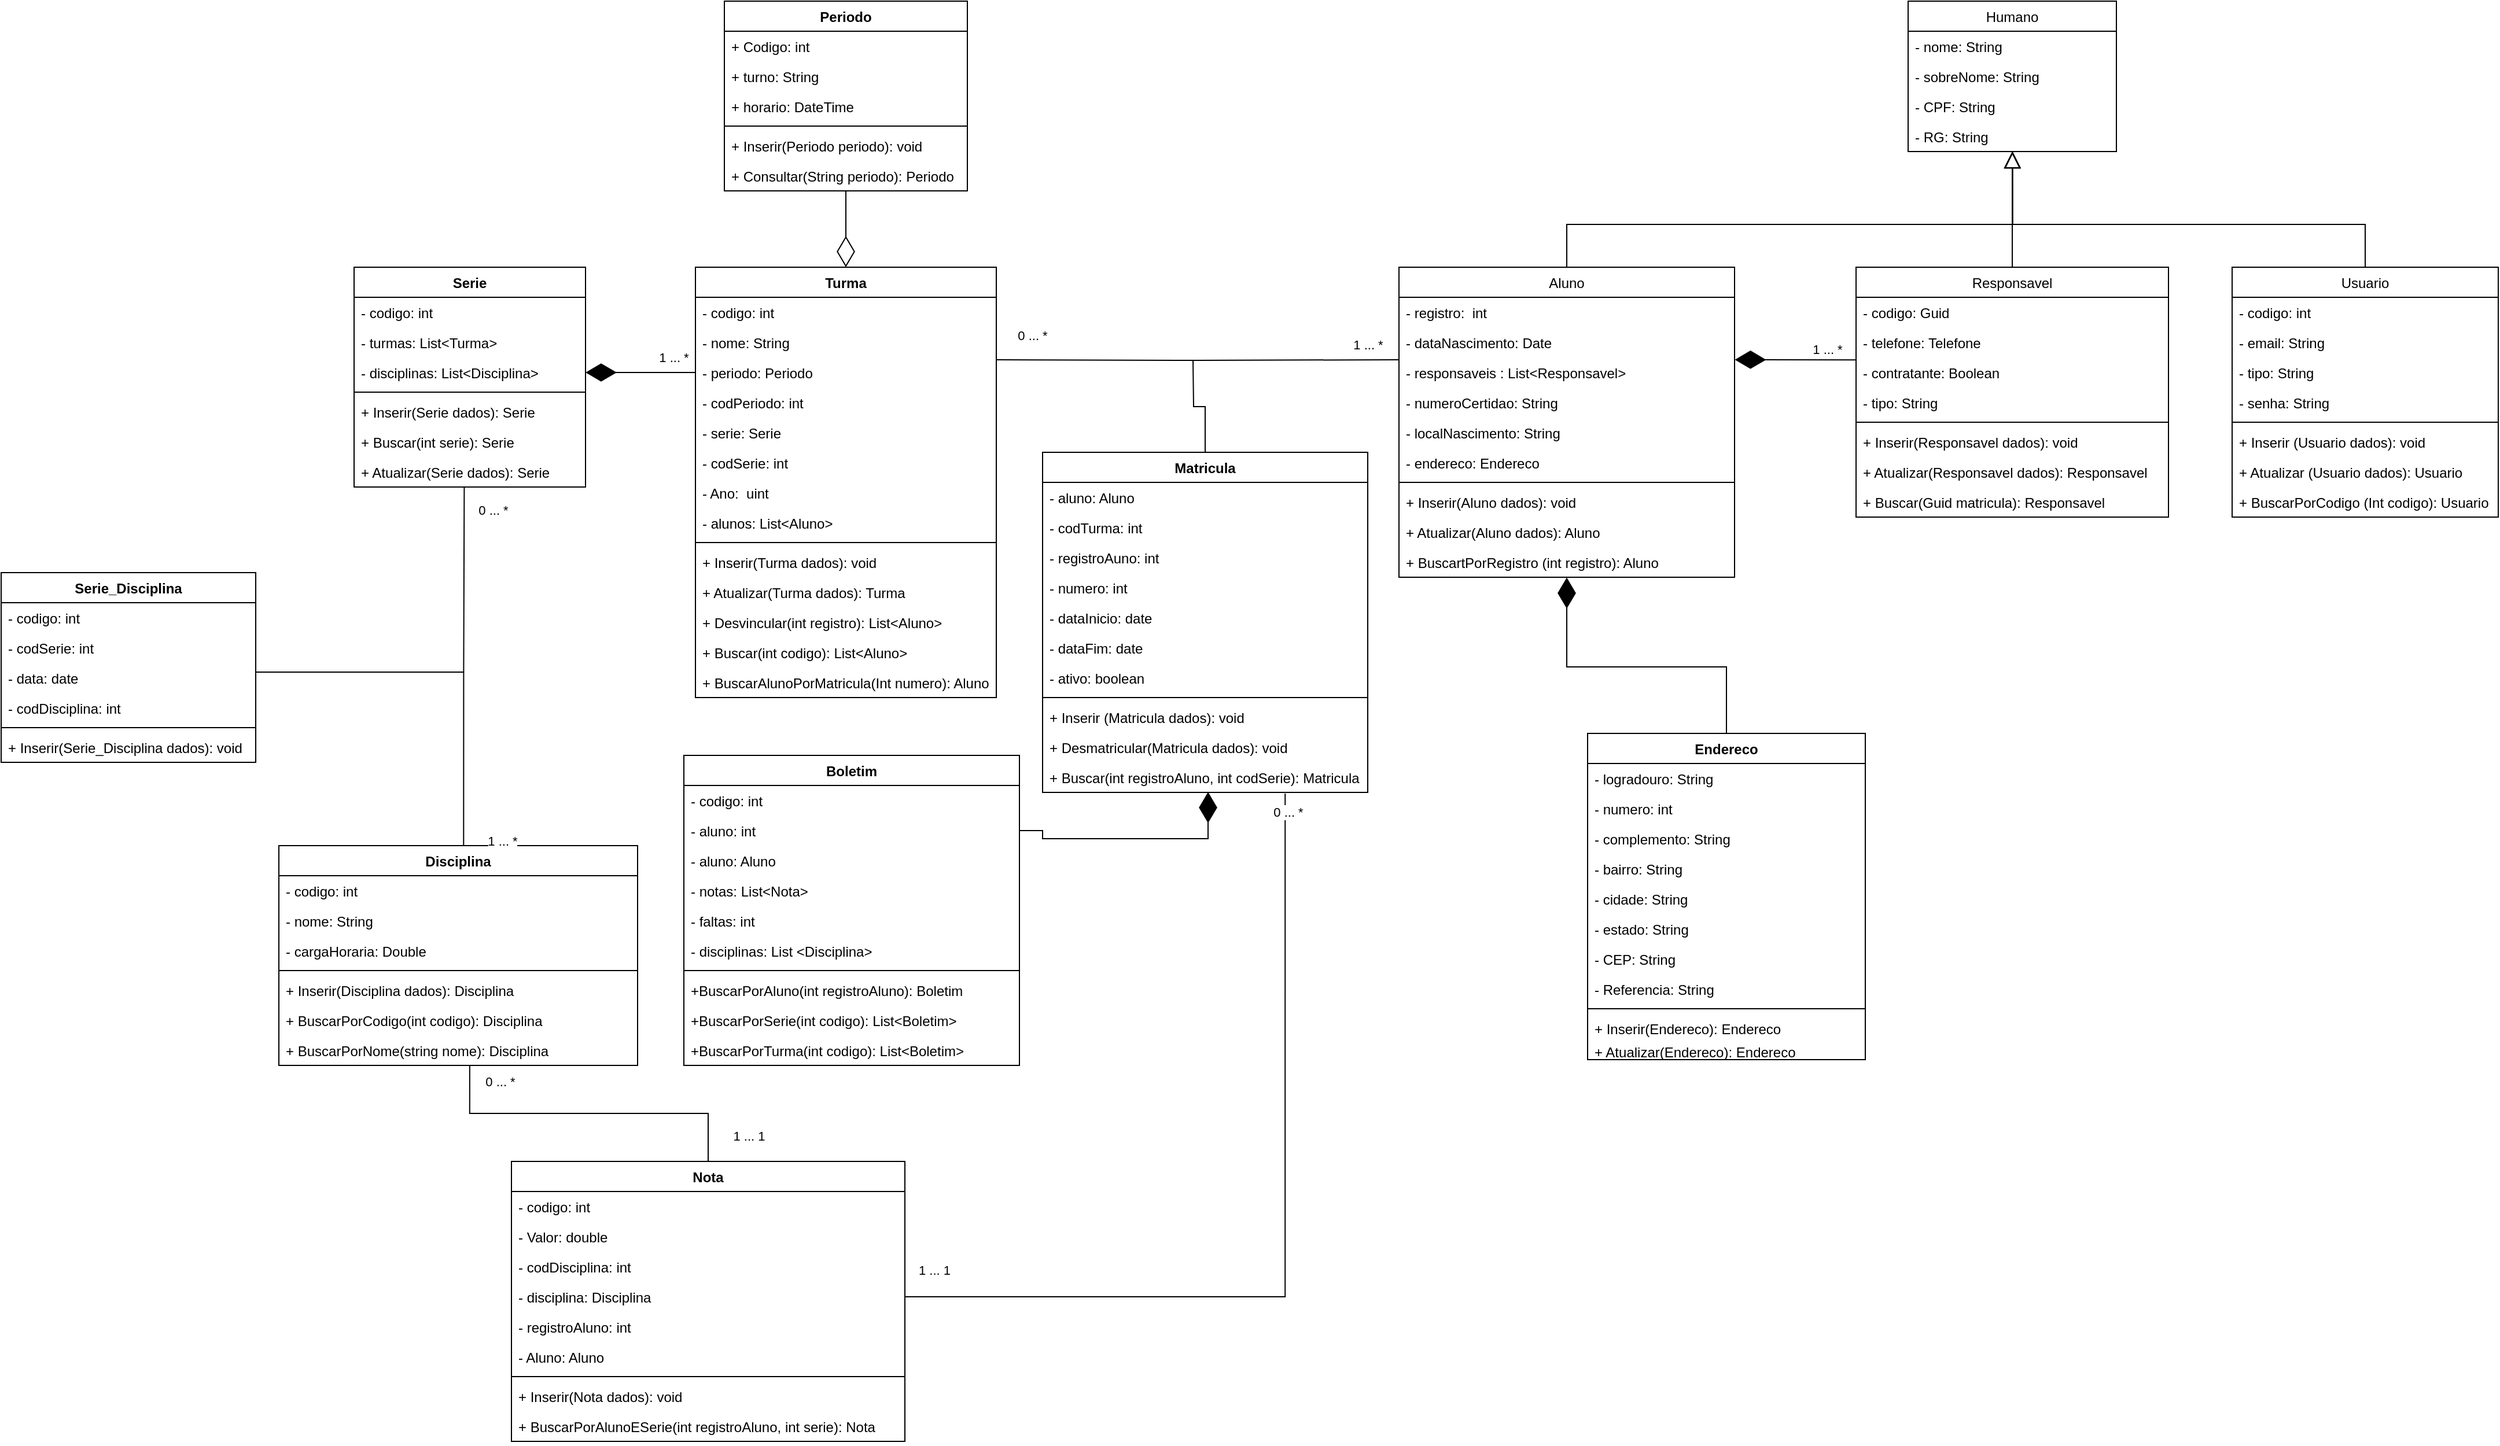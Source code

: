 <mxfile version="20.3.0" type="device"><diagram id="iAGap1rDJ2DINEUSH0aM" name="Página-1"><mxGraphModel dx="868" dy="545" grid="1" gridSize="10" guides="1" tooltips="1" connect="1" arrows="1" fold="1" page="1" pageScale="1" pageWidth="2336" pageHeight="1654" math="0" shadow="0"><root><mxCell id="0"/><mxCell id="1" parent="0"/><mxCell id="8c27EUc509oaUh3fl_Q9-370" value="Humano" style="swimlane;fontStyle=0;childLayout=stackLayout;horizontal=1;startSize=26;fillColor=none;horizontalStack=0;resizeParent=1;resizeParentMax=0;resizeLast=0;collapsible=1;marginBottom=0;" parent="1" vertex="1"><mxGeometry x="1737" y="367" width="180" height="130" as="geometry"/></mxCell><mxCell id="8c27EUc509oaUh3fl_Q9-371" value="- nome: String" style="text;strokeColor=none;fillColor=none;align=left;verticalAlign=top;spacingLeft=4;spacingRight=4;overflow=hidden;rotatable=0;points=[[0,0.5],[1,0.5]];portConstraint=eastwest;" parent="8c27EUc509oaUh3fl_Q9-370" vertex="1"><mxGeometry y="26" width="180" height="26" as="geometry"/></mxCell><mxCell id="8c27EUc509oaUh3fl_Q9-372" value="- sobreNome: String" style="text;strokeColor=none;fillColor=none;align=left;verticalAlign=top;spacingLeft=4;spacingRight=4;overflow=hidden;rotatable=0;points=[[0,0.5],[1,0.5]];portConstraint=eastwest;" parent="8c27EUc509oaUh3fl_Q9-370" vertex="1"><mxGeometry y="52" width="180" height="26" as="geometry"/></mxCell><mxCell id="8c27EUc509oaUh3fl_Q9-373" value="- CPF: String&#10;" style="text;strokeColor=none;fillColor=none;align=left;verticalAlign=top;spacingLeft=4;spacingRight=4;overflow=hidden;rotatable=0;points=[[0,0.5],[1,0.5]];portConstraint=eastwest;" parent="8c27EUc509oaUh3fl_Q9-370" vertex="1"><mxGeometry y="78" width="180" height="26" as="geometry"/></mxCell><mxCell id="8c27EUc509oaUh3fl_Q9-374" value="- RG: String" style="text;strokeColor=none;fillColor=none;align=left;verticalAlign=top;spacingLeft=4;spacingRight=4;overflow=hidden;rotatable=0;points=[[0,0.5],[1,0.5]];portConstraint=eastwest;" parent="8c27EUc509oaUh3fl_Q9-370" vertex="1"><mxGeometry y="104" width="180" height="26" as="geometry"/></mxCell><mxCell id="8c27EUc509oaUh3fl_Q9-375" style="edgeStyle=orthogonalEdgeStyle;rounded=0;orthogonalLoop=1;jettySize=auto;html=1;exitX=0.5;exitY=0;exitDx=0;exitDy=0;entryX=0.502;entryY=1;entryDx=0;entryDy=0;entryPerimeter=0;endArrow=block;endFill=0;endSize=12;" parent="1" source="8c27EUc509oaUh3fl_Q9-376" target="8c27EUc509oaUh3fl_Q9-374" edge="1"><mxGeometry relative="1" as="geometry"><Array as="points"><mxPoint x="2132" y="560"/><mxPoint x="1827" y="560"/></Array></mxGeometry></mxCell><mxCell id="8c27EUc509oaUh3fl_Q9-376" value="Usuario" style="swimlane;fontStyle=0;align=center;verticalAlign=top;childLayout=stackLayout;horizontal=1;startSize=26;horizontalStack=0;resizeParent=1;resizeParentMax=0;resizeLast=0;collapsible=1;marginBottom=0;" parent="1" vertex="1"><mxGeometry x="2017" y="597" width="230" height="216" as="geometry"/></mxCell><mxCell id="8c27EUc509oaUh3fl_Q9-377" value="- codigo: int" style="text;strokeColor=none;fillColor=none;align=left;verticalAlign=top;spacingLeft=4;spacingRight=4;overflow=hidden;rotatable=0;points=[[0,0.5],[1,0.5]];portConstraint=eastwest;" parent="8c27EUc509oaUh3fl_Q9-376" vertex="1"><mxGeometry y="26" width="230" height="26" as="geometry"/></mxCell><mxCell id="8c27EUc509oaUh3fl_Q9-378" value="- email: String" style="text;strokeColor=none;fillColor=none;align=left;verticalAlign=top;spacingLeft=4;spacingRight=4;overflow=hidden;rotatable=0;points=[[0,0.5],[1,0.5]];portConstraint=eastwest;" parent="8c27EUc509oaUh3fl_Q9-376" vertex="1"><mxGeometry y="52" width="230" height="26" as="geometry"/></mxCell><mxCell id="8c27EUc509oaUh3fl_Q9-379" value="- tipo: String" style="text;strokeColor=none;fillColor=none;align=left;verticalAlign=top;spacingLeft=4;spacingRight=4;overflow=hidden;rotatable=0;points=[[0,0.5],[1,0.5]];portConstraint=eastwest;" parent="8c27EUc509oaUh3fl_Q9-376" vertex="1"><mxGeometry y="78" width="230" height="26" as="geometry"/></mxCell><mxCell id="8c27EUc509oaUh3fl_Q9-380" value="- senha: String" style="text;strokeColor=none;fillColor=none;align=left;verticalAlign=top;spacingLeft=4;spacingRight=4;overflow=hidden;rotatable=0;points=[[0,0.5],[1,0.5]];portConstraint=eastwest;" parent="8c27EUc509oaUh3fl_Q9-376" vertex="1"><mxGeometry y="104" width="230" height="26" as="geometry"/></mxCell><mxCell id="8c27EUc509oaUh3fl_Q9-381" value="" style="line;strokeWidth=1;fillColor=none;align=left;verticalAlign=middle;spacingTop=-1;spacingLeft=3;spacingRight=3;rotatable=0;labelPosition=right;points=[];portConstraint=eastwest;strokeColor=inherit;" parent="8c27EUc509oaUh3fl_Q9-376" vertex="1"><mxGeometry y="130" width="230" height="8" as="geometry"/></mxCell><mxCell id="8c27EUc509oaUh3fl_Q9-382" value="+ Inserir (Usuario dados): void" style="text;strokeColor=none;fillColor=none;align=left;verticalAlign=top;spacingLeft=4;spacingRight=4;overflow=hidden;rotatable=0;points=[[0,0.5],[1,0.5]];portConstraint=eastwest;" parent="8c27EUc509oaUh3fl_Q9-376" vertex="1"><mxGeometry y="138" width="230" height="26" as="geometry"/></mxCell><mxCell id="8c27EUc509oaUh3fl_Q9-383" value="+ Atualizar (Usuario dados): Usuario" style="text;strokeColor=none;fillColor=none;align=left;verticalAlign=top;spacingLeft=4;spacingRight=4;overflow=hidden;rotatable=0;points=[[0,0.5],[1,0.5]];portConstraint=eastwest;" parent="8c27EUc509oaUh3fl_Q9-376" vertex="1"><mxGeometry y="164" width="230" height="26" as="geometry"/></mxCell><mxCell id="8c27EUc509oaUh3fl_Q9-384" value="+ BuscarPorCodigo (Int codigo): Usuario" style="text;strokeColor=none;fillColor=none;align=left;verticalAlign=top;spacingLeft=4;spacingRight=4;overflow=hidden;rotatable=0;points=[[0,0.5],[1,0.5]];portConstraint=eastwest;" parent="8c27EUc509oaUh3fl_Q9-376" vertex="1"><mxGeometry y="190" width="230" height="26" as="geometry"/></mxCell><mxCell id="8c27EUc509oaUh3fl_Q9-385" value="" style="endArrow=diamondThin;endFill=1;endSize=24;html=1;rounded=0;jumpSize=13;entryX=1.001;entryY=0.075;entryDx=0;entryDy=0;entryPerimeter=0;exitX=-0.001;exitY=0.081;exitDx=0;exitDy=0;exitPerimeter=0;" parent="1" source="8c27EUc509oaUh3fl_Q9-402" target="8c27EUc509oaUh3fl_Q9-391" edge="1"><mxGeometry width="160" relative="1" as="geometry"><mxPoint x="1687" y="680" as="sourcePoint"/><mxPoint x="1607" y="680" as="targetPoint"/></mxGeometry></mxCell><mxCell id="8c27EUc509oaUh3fl_Q9-386" value="1 ... *" style="edgeLabel;html=1;align=center;verticalAlign=middle;resizable=0;points=[];" parent="8c27EUc509oaUh3fl_Q9-385" vertex="1" connectable="0"><mxGeometry x="-0.461" y="-1" relative="1" as="geometry"><mxPoint x="3" y="-8" as="offset"/></mxGeometry></mxCell><mxCell id="8c27EUc509oaUh3fl_Q9-387" value="" style="group" parent="1" vertex="1" connectable="0"><mxGeometry x="1297" y="597" width="290" height="240" as="geometry"/></mxCell><mxCell id="8c27EUc509oaUh3fl_Q9-388" value="Aluno" style="swimlane;fontStyle=0;childLayout=stackLayout;horizontal=1;startSize=26;fillColor=none;horizontalStack=0;resizeParent=1;resizeParentMax=0;resizeLast=0;collapsible=1;marginBottom=0;" parent="8c27EUc509oaUh3fl_Q9-387" vertex="1"><mxGeometry width="290" height="268" as="geometry"/></mxCell><mxCell id="8c27EUc509oaUh3fl_Q9-389" value="- registro:  int" style="text;strokeColor=none;fillColor=none;align=left;verticalAlign=top;spacingLeft=4;spacingRight=4;overflow=hidden;rotatable=0;points=[[0,0.5],[1,0.5]];portConstraint=eastwest;" parent="8c27EUc509oaUh3fl_Q9-388" vertex="1"><mxGeometry y="26" width="290" height="26" as="geometry"/></mxCell><mxCell id="8c27EUc509oaUh3fl_Q9-390" value="- dataNascimento: Date" style="text;strokeColor=none;fillColor=none;align=left;verticalAlign=top;spacingLeft=4;spacingRight=4;overflow=hidden;rotatable=0;points=[[0,0.5],[1,0.5]];portConstraint=eastwest;" parent="8c27EUc509oaUh3fl_Q9-388" vertex="1"><mxGeometry y="52" width="290" height="26" as="geometry"/></mxCell><mxCell id="8c27EUc509oaUh3fl_Q9-391" value="- responsaveis : List&lt;Responsavel&gt;" style="text;strokeColor=none;fillColor=none;align=left;verticalAlign=top;spacingLeft=4;spacingRight=4;overflow=hidden;rotatable=0;points=[[0,0.5],[1,0.5]];portConstraint=eastwest;" parent="8c27EUc509oaUh3fl_Q9-388" vertex="1"><mxGeometry y="78" width="290" height="26" as="geometry"/></mxCell><mxCell id="8c27EUc509oaUh3fl_Q9-392" value="- numeroCertidao: String" style="text;strokeColor=none;fillColor=none;align=left;verticalAlign=top;spacingLeft=4;spacingRight=4;overflow=hidden;rotatable=0;points=[[0,0.5],[1,0.5]];portConstraint=eastwest;" parent="8c27EUc509oaUh3fl_Q9-388" vertex="1"><mxGeometry y="104" width="290" height="26" as="geometry"/></mxCell><mxCell id="8c27EUc509oaUh3fl_Q9-393" value="- localNascimento: String" style="text;strokeColor=none;fillColor=none;align=left;verticalAlign=top;spacingLeft=4;spacingRight=4;overflow=hidden;rotatable=0;points=[[0,0.5],[1,0.5]];portConstraint=eastwest;" parent="8c27EUc509oaUh3fl_Q9-388" vertex="1"><mxGeometry y="130" width="290" height="26" as="geometry"/></mxCell><mxCell id="8c27EUc509oaUh3fl_Q9-394" value="- endereco: Endereco" style="text;strokeColor=none;fillColor=none;align=left;verticalAlign=top;spacingLeft=4;spacingRight=4;overflow=hidden;rotatable=0;points=[[0,0.5],[1,0.5]];portConstraint=eastwest;" parent="8c27EUc509oaUh3fl_Q9-388" vertex="1"><mxGeometry y="156" width="290" height="26" as="geometry"/></mxCell><mxCell id="8c27EUc509oaUh3fl_Q9-500" value="" style="line;strokeWidth=1;fillColor=none;align=left;verticalAlign=middle;spacingTop=-1;spacingLeft=3;spacingRight=3;rotatable=0;labelPosition=right;points=[];portConstraint=eastwest;strokeColor=inherit;" parent="8c27EUc509oaUh3fl_Q9-388" vertex="1"><mxGeometry y="182" width="290" height="8" as="geometry"/></mxCell><mxCell id="8c27EUc509oaUh3fl_Q9-396" value="+ Inserir(Aluno dados): void" style="text;strokeColor=none;fillColor=none;align=left;verticalAlign=top;spacingLeft=4;spacingRight=4;overflow=hidden;rotatable=0;points=[[0,0.5],[1,0.5]];portConstraint=eastwest;" parent="8c27EUc509oaUh3fl_Q9-388" vertex="1"><mxGeometry y="190" width="290" height="26" as="geometry"/></mxCell><mxCell id="8c27EUc509oaUh3fl_Q9-499" value="+ Atualizar(Aluno dados): Aluno" style="text;strokeColor=none;fillColor=none;align=left;verticalAlign=top;spacingLeft=4;spacingRight=4;overflow=hidden;rotatable=0;points=[[0,0.5],[1,0.5]];portConstraint=eastwest;" parent="8c27EUc509oaUh3fl_Q9-388" vertex="1"><mxGeometry y="216" width="290" height="26" as="geometry"/></mxCell><mxCell id="8c27EUc509oaUh3fl_Q9-395" value="+ BuscartPorRegistro (int registro): Aluno" style="text;strokeColor=none;fillColor=none;align=left;verticalAlign=top;spacingLeft=4;spacingRight=4;overflow=hidden;rotatable=0;points=[[0,0.5],[1,0.5]];portConstraint=eastwest;" parent="8c27EUc509oaUh3fl_Q9-388" vertex="1"><mxGeometry y="242" width="290" height="26" as="geometry"/></mxCell><mxCell id="8c27EUc509oaUh3fl_Q9-398" value="" style="group" parent="1" vertex="1" connectable="0"><mxGeometry x="1692" y="597" width="270" height="210" as="geometry"/></mxCell><mxCell id="8c27EUc509oaUh3fl_Q9-399" value="Responsavel" style="swimlane;fontStyle=0;childLayout=stackLayout;horizontal=1;startSize=26;fillColor=none;horizontalStack=0;resizeParent=1;resizeParentMax=0;resizeLast=0;collapsible=1;marginBottom=0;" parent="8c27EUc509oaUh3fl_Q9-398" vertex="1"><mxGeometry width="270" height="216" as="geometry"/></mxCell><mxCell id="8c27EUc509oaUh3fl_Q9-400" value="- codigo: Guid&#10;" style="text;strokeColor=none;fillColor=none;align=left;verticalAlign=top;spacingLeft=4;spacingRight=4;overflow=hidden;rotatable=0;points=[[0,0.5],[1,0.5]];portConstraint=eastwest;" parent="8c27EUc509oaUh3fl_Q9-399" vertex="1"><mxGeometry y="26" width="270" height="26" as="geometry"/></mxCell><mxCell id="8c27EUc509oaUh3fl_Q9-401" value="- telefone: Telefone" style="text;strokeColor=none;fillColor=none;align=left;verticalAlign=top;spacingLeft=4;spacingRight=4;overflow=hidden;rotatable=0;points=[[0,0.5],[1,0.5]];portConstraint=eastwest;" parent="8c27EUc509oaUh3fl_Q9-399" vertex="1"><mxGeometry y="52" width="270" height="26" as="geometry"/></mxCell><mxCell id="8c27EUc509oaUh3fl_Q9-402" value="- contratante: Boolean" style="text;strokeColor=none;fillColor=none;align=left;verticalAlign=top;spacingLeft=4;spacingRight=4;overflow=hidden;rotatable=0;points=[[0,0.5],[1,0.5]];portConstraint=eastwest;" parent="8c27EUc509oaUh3fl_Q9-399" vertex="1"><mxGeometry y="78" width="270" height="26" as="geometry"/></mxCell><mxCell id="8c27EUc509oaUh3fl_Q9-403" value="- tipo: String" style="text;strokeColor=none;fillColor=none;align=left;verticalAlign=top;spacingLeft=4;spacingRight=4;overflow=hidden;rotatable=0;points=[[0,0.5],[1,0.5]];portConstraint=eastwest;" parent="8c27EUc509oaUh3fl_Q9-399" vertex="1"><mxGeometry y="104" width="270" height="26" as="geometry"/></mxCell><mxCell id="8c27EUc509oaUh3fl_Q9-515" value="" style="line;strokeWidth=1;fillColor=none;align=left;verticalAlign=middle;spacingTop=-1;spacingLeft=3;spacingRight=3;rotatable=0;labelPosition=right;points=[];portConstraint=eastwest;strokeColor=inherit;" parent="8c27EUc509oaUh3fl_Q9-399" vertex="1"><mxGeometry y="130" width="270" height="8" as="geometry"/></mxCell><mxCell id="8c27EUc509oaUh3fl_Q9-496" value="+ Inserir(Responsavel dados): void" style="text;strokeColor=none;fillColor=none;align=left;verticalAlign=top;spacingLeft=4;spacingRight=4;overflow=hidden;rotatable=0;points=[[0,0.5],[1,0.5]];portConstraint=eastwest;" parent="8c27EUc509oaUh3fl_Q9-399" vertex="1"><mxGeometry y="138" width="270" height="26" as="geometry"/></mxCell><mxCell id="8c27EUc509oaUh3fl_Q9-497" value="+ Atualizar(Responsavel dados): Responsavel" style="text;strokeColor=none;fillColor=none;align=left;verticalAlign=top;spacingLeft=4;spacingRight=4;overflow=hidden;rotatable=0;points=[[0,0.5],[1,0.5]];portConstraint=eastwest;" parent="8c27EUc509oaUh3fl_Q9-399" vertex="1"><mxGeometry y="164" width="270" height="26" as="geometry"/></mxCell><mxCell id="8c27EUc509oaUh3fl_Q9-498" value="+ Buscar(Guid matricula): Responsavel" style="text;strokeColor=none;fillColor=none;align=left;verticalAlign=top;spacingLeft=4;spacingRight=4;overflow=hidden;rotatable=0;points=[[0,0.5],[1,0.5]];portConstraint=eastwest;" parent="8c27EUc509oaUh3fl_Q9-399" vertex="1"><mxGeometry y="190" width="270" height="26" as="geometry"/></mxCell><mxCell id="8c27EUc509oaUh3fl_Q9-405" style="edgeStyle=orthogonalEdgeStyle;rounded=0;orthogonalLoop=1;jettySize=auto;html=1;exitX=0.5;exitY=0;exitDx=0;exitDy=0;entryX=0.5;entryY=1;entryDx=0;entryDy=0;entryPerimeter=0;endArrow=block;endFill=0;endSize=12;" parent="1" source="8c27EUc509oaUh3fl_Q9-388" target="8c27EUc509oaUh3fl_Q9-374" edge="1"><mxGeometry relative="1" as="geometry"><Array as="points"><mxPoint x="1442" y="560"/><mxPoint x="1827" y="560"/></Array></mxGeometry></mxCell><mxCell id="8c27EUc509oaUh3fl_Q9-406" style="edgeStyle=orthogonalEdgeStyle;rounded=0;orthogonalLoop=1;jettySize=auto;html=1;exitX=0.5;exitY=0;exitDx=0;exitDy=0;endArrow=block;endFill=0;endSize=12;" parent="1" source="8c27EUc509oaUh3fl_Q9-399" edge="1"><mxGeometry relative="1" as="geometry"><mxPoint x="1827" y="497" as="targetPoint"/></mxGeometry></mxCell><mxCell id="8c27EUc509oaUh3fl_Q9-501" style="edgeStyle=orthogonalEdgeStyle;rounded=0;orthogonalLoop=1;jettySize=auto;html=1;entryX=0.5;entryY=1.008;entryDx=0;entryDy=0;entryPerimeter=0;endArrow=diamondThin;endFill=1;endSize=24;" parent="1" source="8c27EUc509oaUh3fl_Q9-407" target="8c27EUc509oaUh3fl_Q9-395" edge="1"><mxGeometry relative="1" as="geometry"/></mxCell><mxCell id="8c27EUc509oaUh3fl_Q9-407" value="Endereco" style="swimlane;fontStyle=1;align=center;verticalAlign=top;childLayout=stackLayout;horizontal=1;startSize=26;horizontalStack=0;resizeParent=1;resizeParentMax=0;resizeLast=0;collapsible=1;marginBottom=0;" parent="1" vertex="1"><mxGeometry x="1460" y="1000" width="240" height="282" as="geometry"/></mxCell><mxCell id="8c27EUc509oaUh3fl_Q9-408" value="- logradouro: String&#10;" style="text;strokeColor=none;fillColor=none;align=left;verticalAlign=top;spacingLeft=4;spacingRight=4;overflow=hidden;rotatable=0;points=[[0,0.5],[1,0.5]];portConstraint=eastwest;" parent="8c27EUc509oaUh3fl_Q9-407" vertex="1"><mxGeometry y="26" width="240" height="26" as="geometry"/></mxCell><mxCell id="8c27EUc509oaUh3fl_Q9-409" value="- numero: int&#10;" style="text;strokeColor=none;fillColor=none;align=left;verticalAlign=top;spacingLeft=4;spacingRight=4;overflow=hidden;rotatable=0;points=[[0,0.5],[1,0.5]];portConstraint=eastwest;" parent="8c27EUc509oaUh3fl_Q9-407" vertex="1"><mxGeometry y="52" width="240" height="26" as="geometry"/></mxCell><mxCell id="8c27EUc509oaUh3fl_Q9-410" value="- complemento: String&#10;" style="text;strokeColor=none;fillColor=none;align=left;verticalAlign=top;spacingLeft=4;spacingRight=4;overflow=hidden;rotatable=0;points=[[0,0.5],[1,0.5]];portConstraint=eastwest;" parent="8c27EUc509oaUh3fl_Q9-407" vertex="1"><mxGeometry y="78" width="240" height="26" as="geometry"/></mxCell><mxCell id="8c27EUc509oaUh3fl_Q9-411" value="- bairro: String&#10;" style="text;strokeColor=none;fillColor=none;align=left;verticalAlign=top;spacingLeft=4;spacingRight=4;overflow=hidden;rotatable=0;points=[[0,0.5],[1,0.5]];portConstraint=eastwest;" parent="8c27EUc509oaUh3fl_Q9-407" vertex="1"><mxGeometry y="104" width="240" height="26" as="geometry"/></mxCell><mxCell id="8c27EUc509oaUh3fl_Q9-412" value="- cidade: String&#10;" style="text;strokeColor=none;fillColor=none;align=left;verticalAlign=top;spacingLeft=4;spacingRight=4;overflow=hidden;rotatable=0;points=[[0,0.5],[1,0.5]];portConstraint=eastwest;" parent="8c27EUc509oaUh3fl_Q9-407" vertex="1"><mxGeometry y="130" width="240" height="26" as="geometry"/></mxCell><mxCell id="8c27EUc509oaUh3fl_Q9-413" value="- estado: String&#10;" style="text;strokeColor=none;fillColor=none;align=left;verticalAlign=top;spacingLeft=4;spacingRight=4;overflow=hidden;rotatable=0;points=[[0,0.5],[1,0.5]];portConstraint=eastwest;" parent="8c27EUc509oaUh3fl_Q9-407" vertex="1"><mxGeometry y="156" width="240" height="26" as="geometry"/></mxCell><mxCell id="8c27EUc509oaUh3fl_Q9-414" value="- CEP: String&#10;" style="text;strokeColor=none;fillColor=none;align=left;verticalAlign=top;spacingLeft=4;spacingRight=4;overflow=hidden;rotatable=0;points=[[0,0.5],[1,0.5]];portConstraint=eastwest;" parent="8c27EUc509oaUh3fl_Q9-407" vertex="1"><mxGeometry y="182" width="240" height="26" as="geometry"/></mxCell><mxCell id="8c27EUc509oaUh3fl_Q9-415" value="- Referencia: String&#10;" style="text;strokeColor=none;fillColor=none;align=left;verticalAlign=top;spacingLeft=4;spacingRight=4;overflow=hidden;rotatable=0;points=[[0,0.5],[1,0.5]];portConstraint=eastwest;" parent="8c27EUc509oaUh3fl_Q9-407" vertex="1"><mxGeometry y="208" width="240" height="26" as="geometry"/></mxCell><mxCell id="8c27EUc509oaUh3fl_Q9-416" value="" style="line;strokeWidth=1;fillColor=none;align=left;verticalAlign=middle;spacingTop=-1;spacingLeft=3;spacingRight=3;rotatable=0;labelPosition=right;points=[];portConstraint=eastwest;strokeColor=inherit;" parent="8c27EUc509oaUh3fl_Q9-407" vertex="1"><mxGeometry y="234" width="240" height="8" as="geometry"/></mxCell><mxCell id="8c27EUc509oaUh3fl_Q9-417" value="+ Inserir(Endereco): Endereco" style="text;strokeColor=none;fillColor=none;align=left;verticalAlign=top;spacingLeft=4;spacingRight=4;overflow=hidden;rotatable=0;points=[[0,0.5],[1,0.5]];portConstraint=eastwest;" parent="8c27EUc509oaUh3fl_Q9-407" vertex="1"><mxGeometry y="242" width="240" height="20" as="geometry"/></mxCell><mxCell id="8c27EUc509oaUh3fl_Q9-418" value="+ Atualizar(Endereco): Endereco" style="text;strokeColor=none;fillColor=none;align=left;verticalAlign=top;spacingLeft=4;spacingRight=4;overflow=hidden;rotatable=0;points=[[0,0.5],[1,0.5]];portConstraint=eastwest;" parent="8c27EUc509oaUh3fl_Q9-407" vertex="1"><mxGeometry y="262" width="240" height="20" as="geometry"/></mxCell><mxCell id="8c27EUc509oaUh3fl_Q9-420" value="Serie" style="swimlane;fontStyle=1;align=center;verticalAlign=top;childLayout=stackLayout;horizontal=1;startSize=26;horizontalStack=0;resizeParent=1;resizeParentMax=0;resizeLast=0;collapsible=1;marginBottom=0;" parent="1" vertex="1"><mxGeometry x="394" y="597" width="200" height="190" as="geometry"/></mxCell><mxCell id="8c27EUc509oaUh3fl_Q9-421" value="- codigo: int&#10;" style="text;strokeColor=none;fillColor=none;align=left;verticalAlign=top;spacingLeft=4;spacingRight=4;overflow=hidden;rotatable=0;points=[[0,0.5],[1,0.5]];portConstraint=eastwest;" parent="8c27EUc509oaUh3fl_Q9-420" vertex="1"><mxGeometry y="26" width="200" height="26" as="geometry"/></mxCell><mxCell id="8c27EUc509oaUh3fl_Q9-422" value="- turmas: List&lt;Turma&gt;&#10;" style="text;strokeColor=none;fillColor=none;align=left;verticalAlign=top;spacingLeft=4;spacingRight=4;overflow=hidden;rotatable=0;points=[[0,0.5],[1,0.5]];portConstraint=eastwest;" parent="8c27EUc509oaUh3fl_Q9-420" vertex="1"><mxGeometry y="52" width="200" height="26" as="geometry"/></mxCell><mxCell id="8c27EUc509oaUh3fl_Q9-423" value="- disciplinas: List&lt;Disciplina&gt;&#10;" style="text;strokeColor=none;fillColor=none;align=left;verticalAlign=top;spacingLeft=4;spacingRight=4;overflow=hidden;rotatable=0;points=[[0,0.5],[1,0.5]];portConstraint=eastwest;" parent="8c27EUc509oaUh3fl_Q9-420" vertex="1"><mxGeometry y="78" width="200" height="26" as="geometry"/></mxCell><mxCell id="8c27EUc509oaUh3fl_Q9-424" value="" style="line;strokeWidth=1;fillColor=none;align=left;verticalAlign=middle;spacingTop=-1;spacingLeft=3;spacingRight=3;rotatable=0;labelPosition=right;points=[];portConstraint=eastwest;strokeColor=inherit;" parent="8c27EUc509oaUh3fl_Q9-420" vertex="1"><mxGeometry y="104" width="200" height="8" as="geometry"/></mxCell><mxCell id="8c27EUc509oaUh3fl_Q9-425" value="+ Inserir(Serie dados): Serie" style="text;strokeColor=none;fillColor=none;align=left;verticalAlign=top;spacingLeft=4;spacingRight=4;overflow=hidden;rotatable=0;points=[[0,0.5],[1,0.5]];portConstraint=eastwest;" parent="8c27EUc509oaUh3fl_Q9-420" vertex="1"><mxGeometry y="112" width="200" height="26" as="geometry"/></mxCell><mxCell id="8c27EUc509oaUh3fl_Q9-426" value="+ Buscar(int serie): Serie" style="text;strokeColor=none;fillColor=none;align=left;verticalAlign=top;spacingLeft=4;spacingRight=4;overflow=hidden;rotatable=0;points=[[0,0.5],[1,0.5]];portConstraint=eastwest;" parent="8c27EUc509oaUh3fl_Q9-420" vertex="1"><mxGeometry y="138" width="200" height="26" as="geometry"/></mxCell><mxCell id="8c27EUc509oaUh3fl_Q9-427" value="+ Atualizar(Serie dados): Serie" style="text;strokeColor=none;fillColor=none;align=left;verticalAlign=top;spacingLeft=4;spacingRight=4;overflow=hidden;rotatable=0;points=[[0,0.5],[1,0.5]];portConstraint=eastwest;" parent="8c27EUc509oaUh3fl_Q9-420" vertex="1"><mxGeometry y="164" width="200" height="26" as="geometry"/></mxCell><mxCell id="8c27EUc509oaUh3fl_Q9-433" value="Turma" style="swimlane;fontStyle=1;align=center;verticalAlign=top;childLayout=stackLayout;horizontal=1;startSize=26;horizontalStack=0;resizeParent=1;resizeParentMax=0;resizeLast=0;collapsible=1;marginBottom=0;" parent="1" vertex="1"><mxGeometry x="689" y="597" width="260" height="372" as="geometry"/></mxCell><mxCell id="8c27EUc509oaUh3fl_Q9-434" value="- codigo: int" style="text;strokeColor=none;fillColor=none;align=left;verticalAlign=top;spacingLeft=4;spacingRight=4;overflow=hidden;rotatable=0;points=[[0,0.5],[1,0.5]];portConstraint=eastwest;" parent="8c27EUc509oaUh3fl_Q9-433" vertex="1"><mxGeometry y="26" width="260" height="26" as="geometry"/></mxCell><mxCell id="8c27EUc509oaUh3fl_Q9-435" value="- nome: String" style="text;strokeColor=none;fillColor=none;align=left;verticalAlign=top;spacingLeft=4;spacingRight=4;overflow=hidden;rotatable=0;points=[[0,0.5],[1,0.5]];portConstraint=eastwest;" parent="8c27EUc509oaUh3fl_Q9-433" vertex="1"><mxGeometry y="52" width="260" height="26" as="geometry"/></mxCell><mxCell id="8c27EUc509oaUh3fl_Q9-436" value="- periodo: Periodo" style="text;strokeColor=none;fillColor=none;align=left;verticalAlign=top;spacingLeft=4;spacingRight=4;overflow=hidden;rotatable=0;points=[[0,0.5],[1,0.5]];portConstraint=eastwest;" parent="8c27EUc509oaUh3fl_Q9-433" vertex="1"><mxGeometry y="78" width="260" height="26" as="geometry"/></mxCell><mxCell id="Z_rt5wKr00oqAwm7GQoM-1" value="- codPeriodo: int" style="text;strokeColor=none;fillColor=none;align=left;verticalAlign=top;spacingLeft=4;spacingRight=4;overflow=hidden;rotatable=0;points=[[0,0.5],[1,0.5]];portConstraint=eastwest;" parent="8c27EUc509oaUh3fl_Q9-433" vertex="1"><mxGeometry y="104" width="260" height="26" as="geometry"/></mxCell><mxCell id="8c27EUc509oaUh3fl_Q9-437" value="- serie: Serie" style="text;strokeColor=none;fillColor=none;align=left;verticalAlign=top;spacingLeft=4;spacingRight=4;overflow=hidden;rotatable=0;points=[[0,0.5],[1,0.5]];portConstraint=eastwest;" parent="8c27EUc509oaUh3fl_Q9-433" vertex="1"><mxGeometry y="130" width="260" height="26" as="geometry"/></mxCell><mxCell id="Z_rt5wKr00oqAwm7GQoM-2" value="- codSerie: int" style="text;strokeColor=none;fillColor=none;align=left;verticalAlign=top;spacingLeft=4;spacingRight=4;overflow=hidden;rotatable=0;points=[[0,0.5],[1,0.5]];portConstraint=eastwest;" parent="8c27EUc509oaUh3fl_Q9-433" vertex="1"><mxGeometry y="156" width="260" height="26" as="geometry"/></mxCell><mxCell id="8c27EUc509oaUh3fl_Q9-438" value="- Ano:  uint" style="text;strokeColor=none;fillColor=none;align=left;verticalAlign=top;spacingLeft=4;spacingRight=4;overflow=hidden;rotatable=0;points=[[0,0.5],[1,0.5]];portConstraint=eastwest;" parent="8c27EUc509oaUh3fl_Q9-433" vertex="1"><mxGeometry y="182" width="260" height="26" as="geometry"/></mxCell><mxCell id="8c27EUc509oaUh3fl_Q9-439" value="- alunos: List&lt;Aluno&gt;" style="text;strokeColor=none;fillColor=none;align=left;verticalAlign=top;spacingLeft=4;spacingRight=4;overflow=hidden;rotatable=0;points=[[0,0.5],[1,0.5]];portConstraint=eastwest;" parent="8c27EUc509oaUh3fl_Q9-433" vertex="1"><mxGeometry y="208" width="260" height="26" as="geometry"/></mxCell><mxCell id="8c27EUc509oaUh3fl_Q9-440" value="" style="line;strokeWidth=1;fillColor=none;align=left;verticalAlign=middle;spacingTop=-1;spacingLeft=3;spacingRight=3;rotatable=0;labelPosition=right;points=[];portConstraint=eastwest;strokeColor=inherit;" parent="8c27EUc509oaUh3fl_Q9-433" vertex="1"><mxGeometry y="234" width="260" height="8" as="geometry"/></mxCell><mxCell id="8c27EUc509oaUh3fl_Q9-441" value="+ Inserir(Turma dados): void" style="text;strokeColor=none;fillColor=none;align=left;verticalAlign=top;spacingLeft=4;spacingRight=4;overflow=hidden;rotatable=0;points=[[0,0.5],[1,0.5]];portConstraint=eastwest;" parent="8c27EUc509oaUh3fl_Q9-433" vertex="1"><mxGeometry y="242" width="260" height="26" as="geometry"/></mxCell><mxCell id="8c27EUc509oaUh3fl_Q9-442" value="+ Atualizar(Turma dados): Turma&#10;" style="text;strokeColor=none;fillColor=none;align=left;verticalAlign=top;spacingLeft=4;spacingRight=4;overflow=hidden;rotatable=0;points=[[0,0.5],[1,0.5]];portConstraint=eastwest;" parent="8c27EUc509oaUh3fl_Q9-433" vertex="1"><mxGeometry y="268" width="260" height="26" as="geometry"/></mxCell><mxCell id="8c27EUc509oaUh3fl_Q9-445" value="+ Desvincular(int registro): List&lt;Aluno&gt;&#10;" style="text;strokeColor=none;fillColor=none;align=left;verticalAlign=top;spacingLeft=4;spacingRight=4;overflow=hidden;rotatable=0;points=[[0,0.5],[1,0.5]];portConstraint=eastwest;" parent="8c27EUc509oaUh3fl_Q9-433" vertex="1"><mxGeometry y="294" width="260" height="26" as="geometry"/></mxCell><mxCell id="8c27EUc509oaUh3fl_Q9-444" value="+ Buscar(int codigo): List&lt;Aluno&gt;&#10;" style="text;strokeColor=none;fillColor=none;align=left;verticalAlign=top;spacingLeft=4;spacingRight=4;overflow=hidden;rotatable=0;points=[[0,0.5],[1,0.5]];portConstraint=eastwest;" parent="8c27EUc509oaUh3fl_Q9-433" vertex="1"><mxGeometry y="320" width="260" height="26" as="geometry"/></mxCell><mxCell id="8c27EUc509oaUh3fl_Q9-443" value="+ BuscarAlunoPorMatricula(Int numero): Aluno&#10;" style="text;strokeColor=none;fillColor=none;align=left;verticalAlign=top;spacingLeft=4;spacingRight=4;overflow=hidden;rotatable=0;points=[[0,0.5],[1,0.5]];portConstraint=eastwest;" parent="8c27EUc509oaUh3fl_Q9-433" vertex="1"><mxGeometry y="346" width="260" height="26" as="geometry"/></mxCell><mxCell id="8c27EUc509oaUh3fl_Q9-509" style="edgeStyle=orthogonalEdgeStyle;rounded=0;orthogonalLoop=1;jettySize=auto;html=1;exitX=0.5;exitY=0;exitDx=0;exitDy=0;endArrow=none;endFill=0;endSize=24;" parent="1" source="8c27EUc509oaUh3fl_Q9-447" edge="1"><mxGeometry relative="1" as="geometry"><mxPoint x="1119" y="677" as="targetPoint"/></mxGeometry></mxCell><mxCell id="8c27EUc509oaUh3fl_Q9-447" value="Matricula" style="swimlane;fontStyle=1;align=center;verticalAlign=top;childLayout=stackLayout;horizontal=1;startSize=26;horizontalStack=0;resizeParent=1;resizeParentMax=0;resizeLast=0;collapsible=1;marginBottom=0;" parent="1" vertex="1"><mxGeometry x="989" y="757" width="281" height="294" as="geometry"/></mxCell><mxCell id="Z_rt5wKr00oqAwm7GQoM-3" value="- aluno: Aluno" style="text;strokeColor=none;fillColor=none;align=left;verticalAlign=top;spacingLeft=4;spacingRight=4;overflow=hidden;rotatable=0;points=[[0,0.5],[1,0.5]];portConstraint=eastwest;" parent="8c27EUc509oaUh3fl_Q9-447" vertex="1"><mxGeometry y="26" width="281" height="26" as="geometry"/></mxCell><mxCell id="8c27EUc509oaUh3fl_Q9-448" value="- codTurma: int" style="text;strokeColor=none;fillColor=none;align=left;verticalAlign=top;spacingLeft=4;spacingRight=4;overflow=hidden;rotatable=0;points=[[0,0.5],[1,0.5]];portConstraint=eastwest;" parent="8c27EUc509oaUh3fl_Q9-447" vertex="1"><mxGeometry y="52" width="281" height="26" as="geometry"/></mxCell><mxCell id="8c27EUc509oaUh3fl_Q9-449" value="- registroAuno: int" style="text;strokeColor=none;fillColor=none;align=left;verticalAlign=top;spacingLeft=4;spacingRight=4;overflow=hidden;rotatable=0;points=[[0,0.5],[1,0.5]];portConstraint=eastwest;" parent="8c27EUc509oaUh3fl_Q9-447" vertex="1"><mxGeometry y="78" width="281" height="26" as="geometry"/></mxCell><mxCell id="8c27EUc509oaUh3fl_Q9-450" value="- numero: int" style="text;strokeColor=none;fillColor=none;align=left;verticalAlign=top;spacingLeft=4;spacingRight=4;overflow=hidden;rotatable=0;points=[[0,0.5],[1,0.5]];portConstraint=eastwest;" parent="8c27EUc509oaUh3fl_Q9-447" vertex="1"><mxGeometry y="104" width="281" height="26" as="geometry"/></mxCell><mxCell id="8c27EUc509oaUh3fl_Q9-451" value="- dataInicio: date" style="text;strokeColor=none;fillColor=none;align=left;verticalAlign=top;spacingLeft=4;spacingRight=4;overflow=hidden;rotatable=0;points=[[0,0.5],[1,0.5]];portConstraint=eastwest;" parent="8c27EUc509oaUh3fl_Q9-447" vertex="1"><mxGeometry y="130" width="281" height="26" as="geometry"/></mxCell><mxCell id="8c27EUc509oaUh3fl_Q9-452" value="- dataFim: date" style="text;strokeColor=none;fillColor=none;align=left;verticalAlign=top;spacingLeft=4;spacingRight=4;overflow=hidden;rotatable=0;points=[[0,0.5],[1,0.5]];portConstraint=eastwest;" parent="8c27EUc509oaUh3fl_Q9-447" vertex="1"><mxGeometry y="156" width="281" height="26" as="geometry"/></mxCell><mxCell id="8c27EUc509oaUh3fl_Q9-453" value="- ativo: boolean" style="text;strokeColor=none;fillColor=none;align=left;verticalAlign=top;spacingLeft=4;spacingRight=4;overflow=hidden;rotatable=0;points=[[0,0.5],[1,0.5]];portConstraint=eastwest;" parent="8c27EUc509oaUh3fl_Q9-447" vertex="1"><mxGeometry y="182" width="281" height="26" as="geometry"/></mxCell><mxCell id="8c27EUc509oaUh3fl_Q9-454" value="" style="line;strokeWidth=1;fillColor=none;align=left;verticalAlign=middle;spacingTop=-1;spacingLeft=3;spacingRight=3;rotatable=0;labelPosition=right;points=[];portConstraint=eastwest;strokeColor=inherit;" parent="8c27EUc509oaUh3fl_Q9-447" vertex="1"><mxGeometry y="208" width="281" height="8" as="geometry"/></mxCell><mxCell id="8c27EUc509oaUh3fl_Q9-455" value="+ Inserir (Matricula dados): void" style="text;strokeColor=none;fillColor=none;align=left;verticalAlign=top;spacingLeft=4;spacingRight=4;overflow=hidden;rotatable=0;points=[[0,0.5],[1,0.5]];portConstraint=eastwest;" parent="8c27EUc509oaUh3fl_Q9-447" vertex="1"><mxGeometry y="216" width="281" height="26" as="geometry"/></mxCell><mxCell id="8c27EUc509oaUh3fl_Q9-456" value="+ Desmatricular(Matricula dados): void" style="text;strokeColor=none;fillColor=none;align=left;verticalAlign=top;spacingLeft=4;spacingRight=4;overflow=hidden;rotatable=0;points=[[0,0.5],[1,0.5]];portConstraint=eastwest;" parent="8c27EUc509oaUh3fl_Q9-447" vertex="1"><mxGeometry y="242" width="281" height="26" as="geometry"/></mxCell><mxCell id="8c27EUc509oaUh3fl_Q9-457" value="+ Buscar(int registroAluno, int codSerie): Matricula" style="text;strokeColor=none;fillColor=none;align=left;verticalAlign=top;spacingLeft=4;spacingRight=4;overflow=hidden;rotatable=0;points=[[0,0.5],[1,0.5]];portConstraint=eastwest;" parent="8c27EUc509oaUh3fl_Q9-447" vertex="1"><mxGeometry y="268" width="281" height="26" as="geometry"/></mxCell><mxCell id="8c27EUc509oaUh3fl_Q9-510" style="edgeStyle=orthogonalEdgeStyle;rounded=0;orthogonalLoop=1;jettySize=auto;html=1;endArrow=none;endFill=0;endSize=24;entryX=0.476;entryY=1;entryDx=0;entryDy=0;entryPerimeter=0;exitX=0.515;exitY=0.002;exitDx=0;exitDy=0;exitPerimeter=0;" parent="1" source="8c27EUc509oaUh3fl_Q9-458" target="8c27EUc509oaUh3fl_Q9-427" edge="1"><mxGeometry relative="1" as="geometry"><mxPoint x="489" y="1087" as="sourcePoint"/><mxPoint x="494" y="787" as="targetPoint"/></mxGeometry></mxCell><mxCell id="8c27EUc509oaUh3fl_Q9-511" value="0 ... *" style="edgeLabel;html=1;align=center;verticalAlign=middle;resizable=0;points=[];" parent="8c27EUc509oaUh3fl_Q9-510" vertex="1" connectable="0"><mxGeometry x="0.866" y="1" relative="1" as="geometry"><mxPoint x="26" y="-1" as="offset"/></mxGeometry></mxCell><mxCell id="8c27EUc509oaUh3fl_Q9-512" value="0 ... *" style="edgeLabel;html=1;align=center;verticalAlign=middle;resizable=0;points=[];" parent="8c27EUc509oaUh3fl_Q9-510" vertex="1" connectable="0"><mxGeometry x="-0.815" relative="1" as="geometry"><mxPoint x="31" y="232" as="offset"/></mxGeometry></mxCell><mxCell id="8c27EUc509oaUh3fl_Q9-458" value="Disciplina" style="swimlane;fontStyle=1;align=center;verticalAlign=top;childLayout=stackLayout;horizontal=1;startSize=26;horizontalStack=0;resizeParent=1;resizeParentMax=0;resizeLast=0;collapsible=1;marginBottom=0;" parent="1" vertex="1"><mxGeometry x="329" y="1097" width="310" height="190" as="geometry"/></mxCell><mxCell id="8c27EUc509oaUh3fl_Q9-459" value="- codigo: int" style="text;strokeColor=none;fillColor=none;align=left;verticalAlign=top;spacingLeft=4;spacingRight=4;overflow=hidden;rotatable=0;points=[[0,0.5],[1,0.5]];portConstraint=eastwest;" parent="8c27EUc509oaUh3fl_Q9-458" vertex="1"><mxGeometry y="26" width="310" height="26" as="geometry"/></mxCell><mxCell id="8c27EUc509oaUh3fl_Q9-460" value="- nome: String " style="text;strokeColor=none;fillColor=none;align=left;verticalAlign=top;spacingLeft=4;spacingRight=4;overflow=hidden;rotatable=0;points=[[0,0.5],[1,0.5]];portConstraint=eastwest;" parent="8c27EUc509oaUh3fl_Q9-458" vertex="1"><mxGeometry y="52" width="310" height="26" as="geometry"/></mxCell><mxCell id="8c27EUc509oaUh3fl_Q9-461" value="- cargaHoraria: Double" style="text;strokeColor=none;fillColor=none;align=left;verticalAlign=top;spacingLeft=4;spacingRight=4;overflow=hidden;rotatable=0;points=[[0,0.5],[1,0.5]];portConstraint=eastwest;" parent="8c27EUc509oaUh3fl_Q9-458" vertex="1"><mxGeometry y="78" width="310" height="26" as="geometry"/></mxCell><mxCell id="8c27EUc509oaUh3fl_Q9-462" value="" style="line;strokeWidth=1;fillColor=none;align=left;verticalAlign=middle;spacingTop=-1;spacingLeft=3;spacingRight=3;rotatable=0;labelPosition=right;points=[];portConstraint=eastwest;strokeColor=inherit;" parent="8c27EUc509oaUh3fl_Q9-458" vertex="1"><mxGeometry y="104" width="310" height="8" as="geometry"/></mxCell><mxCell id="8c27EUc509oaUh3fl_Q9-463" value="+ Inserir(Disciplina dados): Disciplina" style="text;strokeColor=none;fillColor=none;align=left;verticalAlign=top;spacingLeft=4;spacingRight=4;overflow=hidden;rotatable=0;points=[[0,0.5],[1,0.5]];portConstraint=eastwest;" parent="8c27EUc509oaUh3fl_Q9-458" vertex="1"><mxGeometry y="112" width="310" height="26" as="geometry"/></mxCell><mxCell id="8c27EUc509oaUh3fl_Q9-464" value="+ BuscarPorCodigo(int codigo): Disciplina" style="text;strokeColor=none;fillColor=none;align=left;verticalAlign=top;spacingLeft=4;spacingRight=4;overflow=hidden;rotatable=0;points=[[0,0.5],[1,0.5]];portConstraint=eastwest;" parent="8c27EUc509oaUh3fl_Q9-458" vertex="1"><mxGeometry y="138" width="310" height="26" as="geometry"/></mxCell><mxCell id="8c27EUc509oaUh3fl_Q9-465" value="+ BuscarPorNome(string nome): Disciplina" style="text;strokeColor=none;fillColor=none;align=left;verticalAlign=top;spacingLeft=4;spacingRight=4;overflow=hidden;rotatable=0;points=[[0,0.5],[1,0.5]];portConstraint=eastwest;" parent="8c27EUc509oaUh3fl_Q9-458" vertex="1"><mxGeometry y="164" width="310" height="26" as="geometry"/></mxCell><mxCell id="8c27EUc509oaUh3fl_Q9-470" value="Boletim" style="swimlane;fontStyle=1;align=center;verticalAlign=top;childLayout=stackLayout;horizontal=1;startSize=26;horizontalStack=0;resizeParent=1;resizeParentMax=0;resizeLast=0;collapsible=1;marginBottom=0;" parent="1" vertex="1"><mxGeometry x="679" y="1019" width="290" height="268" as="geometry"/></mxCell><mxCell id="8c27EUc509oaUh3fl_Q9-471" value="- codigo: int" style="text;strokeColor=none;fillColor=none;align=left;verticalAlign=top;spacingLeft=4;spacingRight=4;overflow=hidden;rotatable=0;points=[[0,0.5],[1,0.5]];portConstraint=eastwest;" parent="8c27EUc509oaUh3fl_Q9-470" vertex="1"><mxGeometry y="26" width="290" height="26" as="geometry"/></mxCell><mxCell id="8c27EUc509oaUh3fl_Q9-472" value="- aluno: int" style="text;strokeColor=none;fillColor=none;align=left;verticalAlign=top;spacingLeft=4;spacingRight=4;overflow=hidden;rotatable=0;points=[[0,0.5],[1,0.5]];portConstraint=eastwest;" parent="8c27EUc509oaUh3fl_Q9-470" vertex="1"><mxGeometry y="52" width="290" height="26" as="geometry"/></mxCell><mxCell id="8c27EUc509oaUh3fl_Q9-473" value="- aluno: Aluno" style="text;strokeColor=none;fillColor=none;align=left;verticalAlign=top;spacingLeft=4;spacingRight=4;overflow=hidden;rotatable=0;points=[[0,0.5],[1,0.5]];portConstraint=eastwest;" parent="8c27EUc509oaUh3fl_Q9-470" vertex="1"><mxGeometry y="78" width="290" height="26" as="geometry"/></mxCell><mxCell id="8c27EUc509oaUh3fl_Q9-474" value="- notas: List&lt;Nota&gt;" style="text;strokeColor=none;fillColor=none;align=left;verticalAlign=top;spacingLeft=4;spacingRight=4;overflow=hidden;rotatable=0;points=[[0,0.5],[1,0.5]];portConstraint=eastwest;" parent="8c27EUc509oaUh3fl_Q9-470" vertex="1"><mxGeometry y="104" width="290" height="26" as="geometry"/></mxCell><mxCell id="8c27EUc509oaUh3fl_Q9-475" value="- faltas: int" style="text;strokeColor=none;fillColor=none;align=left;verticalAlign=top;spacingLeft=4;spacingRight=4;overflow=hidden;rotatable=0;points=[[0,0.5],[1,0.5]];portConstraint=eastwest;" parent="8c27EUc509oaUh3fl_Q9-470" vertex="1"><mxGeometry y="130" width="290" height="26" as="geometry"/></mxCell><mxCell id="8c27EUc509oaUh3fl_Q9-476" value="- disciplinas: List &lt;Disciplina&gt;" style="text;strokeColor=none;fillColor=none;align=left;verticalAlign=top;spacingLeft=4;spacingRight=4;overflow=hidden;rotatable=0;points=[[0,0.5],[1,0.5]];portConstraint=eastwest;" parent="8c27EUc509oaUh3fl_Q9-470" vertex="1"><mxGeometry y="156" width="290" height="26" as="geometry"/></mxCell><mxCell id="8c27EUc509oaUh3fl_Q9-477" value="" style="line;strokeWidth=1;fillColor=none;align=left;verticalAlign=middle;spacingTop=-1;spacingLeft=3;spacingRight=3;rotatable=0;labelPosition=right;points=[];portConstraint=eastwest;strokeColor=inherit;" parent="8c27EUc509oaUh3fl_Q9-470" vertex="1"><mxGeometry y="182" width="290" height="8" as="geometry"/></mxCell><mxCell id="8c27EUc509oaUh3fl_Q9-478" value="+BuscarPorAluno(int registroAluno): Boletim" style="text;strokeColor=none;fillColor=none;align=left;verticalAlign=top;spacingLeft=4;spacingRight=4;overflow=hidden;rotatable=0;points=[[0,0.5],[1,0.5]];portConstraint=eastwest;" parent="8c27EUc509oaUh3fl_Q9-470" vertex="1"><mxGeometry y="190" width="290" height="26" as="geometry"/></mxCell><mxCell id="8c27EUc509oaUh3fl_Q9-479" value="+BuscarPorSerie(int codigo): List&lt;Boletim&gt;" style="text;strokeColor=none;fillColor=none;align=left;verticalAlign=top;spacingLeft=4;spacingRight=4;overflow=hidden;rotatable=0;points=[[0,0.5],[1,0.5]];portConstraint=eastwest;" parent="8c27EUc509oaUh3fl_Q9-470" vertex="1"><mxGeometry y="216" width="290" height="26" as="geometry"/></mxCell><mxCell id="8c27EUc509oaUh3fl_Q9-480" value="+BuscarPorTurma(int codigo): List&lt;Boletim&gt;" style="text;strokeColor=none;fillColor=none;align=left;verticalAlign=top;spacingLeft=4;spacingRight=4;overflow=hidden;rotatable=0;points=[[0,0.5],[1,0.5]];portConstraint=eastwest;" parent="8c27EUc509oaUh3fl_Q9-470" vertex="1"><mxGeometry y="242" width="290" height="26" as="geometry"/></mxCell><mxCell id="8c27EUc509oaUh3fl_Q9-513" style="edgeStyle=orthogonalEdgeStyle;rounded=0;orthogonalLoop=1;jettySize=auto;html=1;endArrow=none;endFill=0;endSize=24;" parent="1" source="8c27EUc509oaUh3fl_Q9-482" edge="1"><mxGeometry relative="1" as="geometry"><mxPoint x="489" y="947" as="targetPoint"/><Array as="points"><mxPoint x="319" y="947"/><mxPoint x="319" y="947"/></Array></mxGeometry></mxCell><mxCell id="8c27EUc509oaUh3fl_Q9-482" value="Serie_Disciplina" style="swimlane;fontStyle=1;align=center;verticalAlign=top;childLayout=stackLayout;horizontal=1;startSize=26;horizontalStack=0;resizeParent=1;resizeParentMax=0;resizeLast=0;collapsible=1;marginBottom=0;" parent="1" vertex="1"><mxGeometry x="89" y="861" width="220" height="164" as="geometry"/></mxCell><mxCell id="8c27EUc509oaUh3fl_Q9-483" value="- codigo: int" style="text;strokeColor=none;fillColor=none;align=left;verticalAlign=top;spacingLeft=4;spacingRight=4;overflow=hidden;rotatable=0;points=[[0,0.5],[1,0.5]];portConstraint=eastwest;" parent="8c27EUc509oaUh3fl_Q9-482" vertex="1"><mxGeometry y="26" width="220" height="26" as="geometry"/></mxCell><mxCell id="8c27EUc509oaUh3fl_Q9-484" value="- codSerie: int" style="text;strokeColor=none;fillColor=none;align=left;verticalAlign=top;spacingLeft=4;spacingRight=4;overflow=hidden;rotatable=0;points=[[0,0.5],[1,0.5]];portConstraint=eastwest;" parent="8c27EUc509oaUh3fl_Q9-482" vertex="1"><mxGeometry y="52" width="220" height="26" as="geometry"/></mxCell><mxCell id="8c27EUc509oaUh3fl_Q9-485" value="- data: date" style="text;strokeColor=none;fillColor=none;align=left;verticalAlign=top;spacingLeft=4;spacingRight=4;overflow=hidden;rotatable=0;points=[[0,0.5],[1,0.5]];portConstraint=eastwest;" parent="8c27EUc509oaUh3fl_Q9-482" vertex="1"><mxGeometry y="78" width="220" height="26" as="geometry"/></mxCell><mxCell id="8c27EUc509oaUh3fl_Q9-486" value="- codDisciplina: int" style="text;strokeColor=none;fillColor=none;align=left;verticalAlign=top;spacingLeft=4;spacingRight=4;overflow=hidden;rotatable=0;points=[[0,0.5],[1,0.5]];portConstraint=eastwest;" parent="8c27EUc509oaUh3fl_Q9-482" vertex="1"><mxGeometry y="104" width="220" height="26" as="geometry"/></mxCell><mxCell id="8c27EUc509oaUh3fl_Q9-487" value="" style="line;strokeWidth=1;fillColor=none;align=left;verticalAlign=middle;spacingTop=-1;spacingLeft=3;spacingRight=3;rotatable=0;labelPosition=right;points=[];portConstraint=eastwest;strokeColor=inherit;" parent="8c27EUc509oaUh3fl_Q9-482" vertex="1"><mxGeometry y="130" width="220" height="8" as="geometry"/></mxCell><mxCell id="8c27EUc509oaUh3fl_Q9-488" value="+ Inserir(Serie_Disciplina dados): void" style="text;strokeColor=none;fillColor=none;align=left;verticalAlign=top;spacingLeft=4;spacingRight=4;overflow=hidden;rotatable=0;points=[[0,0.5],[1,0.5]];portConstraint=eastwest;" parent="8c27EUc509oaUh3fl_Q9-482" vertex="1"><mxGeometry y="138" width="220" height="26" as="geometry"/></mxCell><mxCell id="8c27EUc509oaUh3fl_Q9-505" style="edgeStyle=orthogonalEdgeStyle;rounded=0;orthogonalLoop=1;jettySize=auto;html=1;entryX=0.5;entryY=0;entryDx=0;entryDy=0;endArrow=diamondThin;endFill=0;endSize=24;" parent="1" source="8c27EUc509oaUh3fl_Q9-490" target="8c27EUc509oaUh3fl_Q9-433" edge="1"><mxGeometry relative="1" as="geometry"/></mxCell><mxCell id="8c27EUc509oaUh3fl_Q9-490" value="Periodo" style="swimlane;fontStyle=1;align=center;verticalAlign=top;childLayout=stackLayout;horizontal=1;startSize=26;horizontalStack=0;resizeParent=1;resizeParentMax=0;resizeLast=0;collapsible=1;marginBottom=0;" parent="1" vertex="1"><mxGeometry x="714" y="367" width="210" height="164" as="geometry"/></mxCell><mxCell id="8c27EUc509oaUh3fl_Q9-491" value="+ Codigo: int&#10;" style="text;strokeColor=none;fillColor=none;align=left;verticalAlign=top;spacingLeft=4;spacingRight=4;overflow=hidden;rotatable=0;points=[[0,0.5],[1,0.5]];portConstraint=eastwest;" parent="8c27EUc509oaUh3fl_Q9-490" vertex="1"><mxGeometry y="26" width="210" height="26" as="geometry"/></mxCell><mxCell id="Z_rt5wKr00oqAwm7GQoM-4" value="+ turno: String&#10;" style="text;strokeColor=none;fillColor=none;align=left;verticalAlign=top;spacingLeft=4;spacingRight=4;overflow=hidden;rotatable=0;points=[[0,0.5],[1,0.5]];portConstraint=eastwest;" parent="8c27EUc509oaUh3fl_Q9-490" vertex="1"><mxGeometry y="52" width="210" height="26" as="geometry"/></mxCell><mxCell id="8c27EUc509oaUh3fl_Q9-492" value="+ horario: DateTime&#10;" style="text;strokeColor=none;fillColor=none;align=left;verticalAlign=top;spacingLeft=4;spacingRight=4;overflow=hidden;rotatable=0;points=[[0,0.5],[1,0.5]];portConstraint=eastwest;" parent="8c27EUc509oaUh3fl_Q9-490" vertex="1"><mxGeometry y="78" width="210" height="26" as="geometry"/></mxCell><mxCell id="8c27EUc509oaUh3fl_Q9-493" value="" style="line;strokeWidth=1;fillColor=none;align=left;verticalAlign=middle;spacingTop=-1;spacingLeft=3;spacingRight=3;rotatable=0;labelPosition=right;points=[];portConstraint=eastwest;strokeColor=inherit;" parent="8c27EUc509oaUh3fl_Q9-490" vertex="1"><mxGeometry y="104" width="210" height="8" as="geometry"/></mxCell><mxCell id="8c27EUc509oaUh3fl_Q9-494" value="+ Inserir(Periodo periodo): void" style="text;strokeColor=none;fillColor=none;align=left;verticalAlign=top;spacingLeft=4;spacingRight=4;overflow=hidden;rotatable=0;points=[[0,0.5],[1,0.5]];portConstraint=eastwest;" parent="8c27EUc509oaUh3fl_Q9-490" vertex="1"><mxGeometry y="112" width="210" height="26" as="geometry"/></mxCell><mxCell id="8c27EUc509oaUh3fl_Q9-495" value="+ Consultar(String periodo): Periodo" style="text;strokeColor=none;fillColor=none;align=left;verticalAlign=top;spacingLeft=4;spacingRight=4;overflow=hidden;rotatable=0;points=[[0,0.5],[1,0.5]];portConstraint=eastwest;" parent="8c27EUc509oaUh3fl_Q9-490" vertex="1"><mxGeometry y="138" width="210" height="26" as="geometry"/></mxCell><mxCell id="8c27EUc509oaUh3fl_Q9-503" style="edgeStyle=orthogonalEdgeStyle;rounded=0;orthogonalLoop=1;jettySize=auto;html=1;exitX=0;exitY=0.5;exitDx=0;exitDy=0;entryX=1;entryY=0.5;entryDx=0;entryDy=0;endArrow=diamondThin;endFill=1;endSize=24;" parent="1" source="8c27EUc509oaUh3fl_Q9-436" target="8c27EUc509oaUh3fl_Q9-423" edge="1"><mxGeometry relative="1" as="geometry"/></mxCell><mxCell id="8c27EUc509oaUh3fl_Q9-504" value="1 ... *" style="edgeLabel;html=1;align=center;verticalAlign=middle;resizable=0;points=[];" parent="8c27EUc509oaUh3fl_Q9-503" vertex="1" connectable="0"><mxGeometry x="-0.775" relative="1" as="geometry"><mxPoint x="-9" y="-13" as="offset"/></mxGeometry></mxCell><mxCell id="8c27EUc509oaUh3fl_Q9-506" style="edgeStyle=orthogonalEdgeStyle;rounded=0;orthogonalLoop=1;jettySize=auto;html=1;entryX=0;entryY=0.077;entryDx=0;entryDy=0;endArrow=none;endFill=0;endSize=24;entryPerimeter=0;" parent="1" target="8c27EUc509oaUh3fl_Q9-391" edge="1"><mxGeometry relative="1" as="geometry"><mxPoint x="949" y="677" as="sourcePoint"/></mxGeometry></mxCell><mxCell id="8c27EUc509oaUh3fl_Q9-507" value="1 ... *" style="edgeLabel;html=1;align=center;verticalAlign=middle;resizable=0;points=[];" parent="8c27EUc509oaUh3fl_Q9-506" vertex="1" connectable="0"><mxGeometry x="0.75" y="2" relative="1" as="geometry"><mxPoint x="16" y="-11" as="offset"/></mxGeometry></mxCell><mxCell id="8c27EUc509oaUh3fl_Q9-508" value="0 ... *" style="edgeLabel;html=1;align=center;verticalAlign=middle;resizable=0;points=[];" parent="8c27EUc509oaUh3fl_Q9-506" vertex="1" connectable="0"><mxGeometry x="-0.778" y="-1" relative="1" as="geometry"><mxPoint x="-8" y="-22" as="offset"/></mxGeometry></mxCell><mxCell id="8c27EUc509oaUh3fl_Q9-514" style="edgeStyle=orthogonalEdgeStyle;rounded=0;orthogonalLoop=1;jettySize=auto;html=1;exitX=1;exitY=0.5;exitDx=0;exitDy=0;entryX=0.509;entryY=0.984;entryDx=0;entryDy=0;entryPerimeter=0;endArrow=diamondThin;endFill=1;endSize=24;" parent="1" source="8c27EUc509oaUh3fl_Q9-472" target="8c27EUc509oaUh3fl_Q9-457" edge="1"><mxGeometry relative="1" as="geometry"/></mxCell><mxCell id="etpoF0OEcVERDjaG-8aU-12" style="edgeStyle=orthogonalEdgeStyle;rounded=0;orthogonalLoop=1;jettySize=auto;html=1;entryX=0.532;entryY=1;entryDx=0;entryDy=0;entryPerimeter=0;startArrow=none;startFill=0;endArrow=none;endFill=0;" parent="1" source="etpoF0OEcVERDjaG-8aU-1" target="8c27EUc509oaUh3fl_Q9-465" edge="1"><mxGeometry relative="1" as="geometry"/></mxCell><mxCell id="etpoF0OEcVERDjaG-8aU-1" value="Nota" style="swimlane;fontStyle=1;align=center;verticalAlign=top;childLayout=stackLayout;horizontal=1;startSize=26;horizontalStack=0;resizeParent=1;resizeParentMax=0;resizeLast=0;collapsible=1;marginBottom=0;" parent="1" vertex="1"><mxGeometry x="530" y="1370" width="340" height="242" as="geometry"/></mxCell><mxCell id="etpoF0OEcVERDjaG-8aU-2" value="- codigo: int" style="text;strokeColor=none;fillColor=none;align=left;verticalAlign=top;spacingLeft=4;spacingRight=4;overflow=hidden;rotatable=0;points=[[0,0.5],[1,0.5]];portConstraint=eastwest;" parent="etpoF0OEcVERDjaG-8aU-1" vertex="1"><mxGeometry y="26" width="340" height="26" as="geometry"/></mxCell><mxCell id="etpoF0OEcVERDjaG-8aU-3" value="- Valor: double" style="text;strokeColor=none;fillColor=none;align=left;verticalAlign=top;spacingLeft=4;spacingRight=4;overflow=hidden;rotatable=0;points=[[0,0.5],[1,0.5]];portConstraint=eastwest;" parent="etpoF0OEcVERDjaG-8aU-1" vertex="1"><mxGeometry y="52" width="340" height="26" as="geometry"/></mxCell><mxCell id="etpoF0OEcVERDjaG-8aU-4" value="- codDisciplina: int " style="text;strokeColor=none;fillColor=none;align=left;verticalAlign=top;spacingLeft=4;spacingRight=4;overflow=hidden;rotatable=0;points=[[0,0.5],[1,0.5]];portConstraint=eastwest;" parent="etpoF0OEcVERDjaG-8aU-1" vertex="1"><mxGeometry y="78" width="340" height="26" as="geometry"/></mxCell><mxCell id="etpoF0OEcVERDjaG-8aU-10" value="- disciplina: Disciplina" style="text;strokeColor=none;fillColor=none;align=left;verticalAlign=top;spacingLeft=4;spacingRight=4;overflow=hidden;rotatable=0;points=[[0,0.5],[1,0.5]];portConstraint=eastwest;" parent="etpoF0OEcVERDjaG-8aU-1" vertex="1"><mxGeometry y="104" width="340" height="26" as="geometry"/></mxCell><mxCell id="etpoF0OEcVERDjaG-8aU-9" value="- registroAluno: int" style="text;strokeColor=none;fillColor=none;align=left;verticalAlign=top;spacingLeft=4;spacingRight=4;overflow=hidden;rotatable=0;points=[[0,0.5],[1,0.5]];portConstraint=eastwest;" parent="etpoF0OEcVERDjaG-8aU-1" vertex="1"><mxGeometry y="130" width="340" height="26" as="geometry"/></mxCell><mxCell id="etpoF0OEcVERDjaG-8aU-11" value="- Aluno: Aluno" style="text;strokeColor=none;fillColor=none;align=left;verticalAlign=top;spacingLeft=4;spacingRight=4;overflow=hidden;rotatable=0;points=[[0,0.5],[1,0.5]];portConstraint=eastwest;" parent="etpoF0OEcVERDjaG-8aU-1" vertex="1"><mxGeometry y="156" width="340" height="26" as="geometry"/></mxCell><mxCell id="etpoF0OEcVERDjaG-8aU-5" value="" style="line;strokeWidth=1;fillColor=none;align=left;verticalAlign=middle;spacingTop=-1;spacingLeft=3;spacingRight=3;rotatable=0;labelPosition=right;points=[];portConstraint=eastwest;strokeColor=inherit;" parent="etpoF0OEcVERDjaG-8aU-1" vertex="1"><mxGeometry y="182" width="340" height="8" as="geometry"/></mxCell><mxCell id="etpoF0OEcVERDjaG-8aU-6" value="+ Inserir(Nota dados): void" style="text;strokeColor=none;fillColor=none;align=left;verticalAlign=top;spacingLeft=4;spacingRight=4;overflow=hidden;rotatable=0;points=[[0,0.5],[1,0.5]];portConstraint=eastwest;" parent="etpoF0OEcVERDjaG-8aU-1" vertex="1"><mxGeometry y="190" width="340" height="26" as="geometry"/></mxCell><mxCell id="etpoF0OEcVERDjaG-8aU-7" value="+ BuscarPorAlunoESerie(int registroAluno, int serie): Nota" style="text;strokeColor=none;fillColor=none;align=left;verticalAlign=top;spacingLeft=4;spacingRight=4;overflow=hidden;rotatable=0;points=[[0,0.5],[1,0.5]];portConstraint=eastwest;" parent="etpoF0OEcVERDjaG-8aU-1" vertex="1"><mxGeometry y="216" width="340" height="26" as="geometry"/></mxCell><mxCell id="etpoF0OEcVERDjaG-8aU-17" value="1 ... *" style="edgeLabel;html=1;align=center;verticalAlign=middle;resizable=0;points=[];" parent="1" vertex="1" connectable="0"><mxGeometry x="519.659" y="1089.38" as="geometry"><mxPoint x="2" y="3" as="offset"/></mxGeometry></mxCell><mxCell id="etpoF0OEcVERDjaG-8aU-18" style="edgeStyle=orthogonalEdgeStyle;rounded=0;orthogonalLoop=1;jettySize=auto;html=1;entryX=0.746;entryY=1.038;entryDx=0;entryDy=0;entryPerimeter=0;startArrow=none;startFill=0;endArrow=none;endFill=0;" parent="1" source="etpoF0OEcVERDjaG-8aU-10" target="8c27EUc509oaUh3fl_Q9-457" edge="1"><mxGeometry relative="1" as="geometry"/></mxCell><mxCell id="etpoF0OEcVERDjaG-8aU-19" value="1 ... 1" style="edgeLabel;html=1;align=center;verticalAlign=middle;resizable=0;points=[];" parent="1" vertex="1" connectable="0"><mxGeometry x="519.659" y="1099.38" as="geometry"><mxPoint x="215" y="248" as="offset"/></mxGeometry></mxCell><mxCell id="etpoF0OEcVERDjaG-8aU-20" value="0 ... *" style="edgeLabel;html=1;align=center;verticalAlign=middle;resizable=0;points=[];" parent="1" vertex="1" connectable="0"><mxGeometry x="529.659" y="1310.415" as="geometry"><mxPoint x="671" y="-243" as="offset"/></mxGeometry></mxCell><mxCell id="etpoF0OEcVERDjaG-8aU-21" value="&lt;span style=&quot;color: rgb(0, 0, 0); font-family: Helvetica; font-size: 11px; font-style: normal; font-variant-ligatures: normal; font-variant-caps: normal; font-weight: 400; letter-spacing: normal; orphans: 2; text-align: center; text-indent: 0px; text-transform: none; widows: 2; word-spacing: 0px; -webkit-text-stroke-width: 0px; background-color: rgb(255, 255, 255); text-decoration-thickness: initial; text-decoration-style: initial; text-decoration-color: initial; float: none; display: inline !important;&quot;&gt;1 ... 1&lt;/span&gt;" style="text;whiteSpace=wrap;html=1;" parent="1" vertex="1"><mxGeometry x="880" y="1450" width="60" height="40" as="geometry"/></mxCell></root></mxGraphModel></diagram></mxfile>